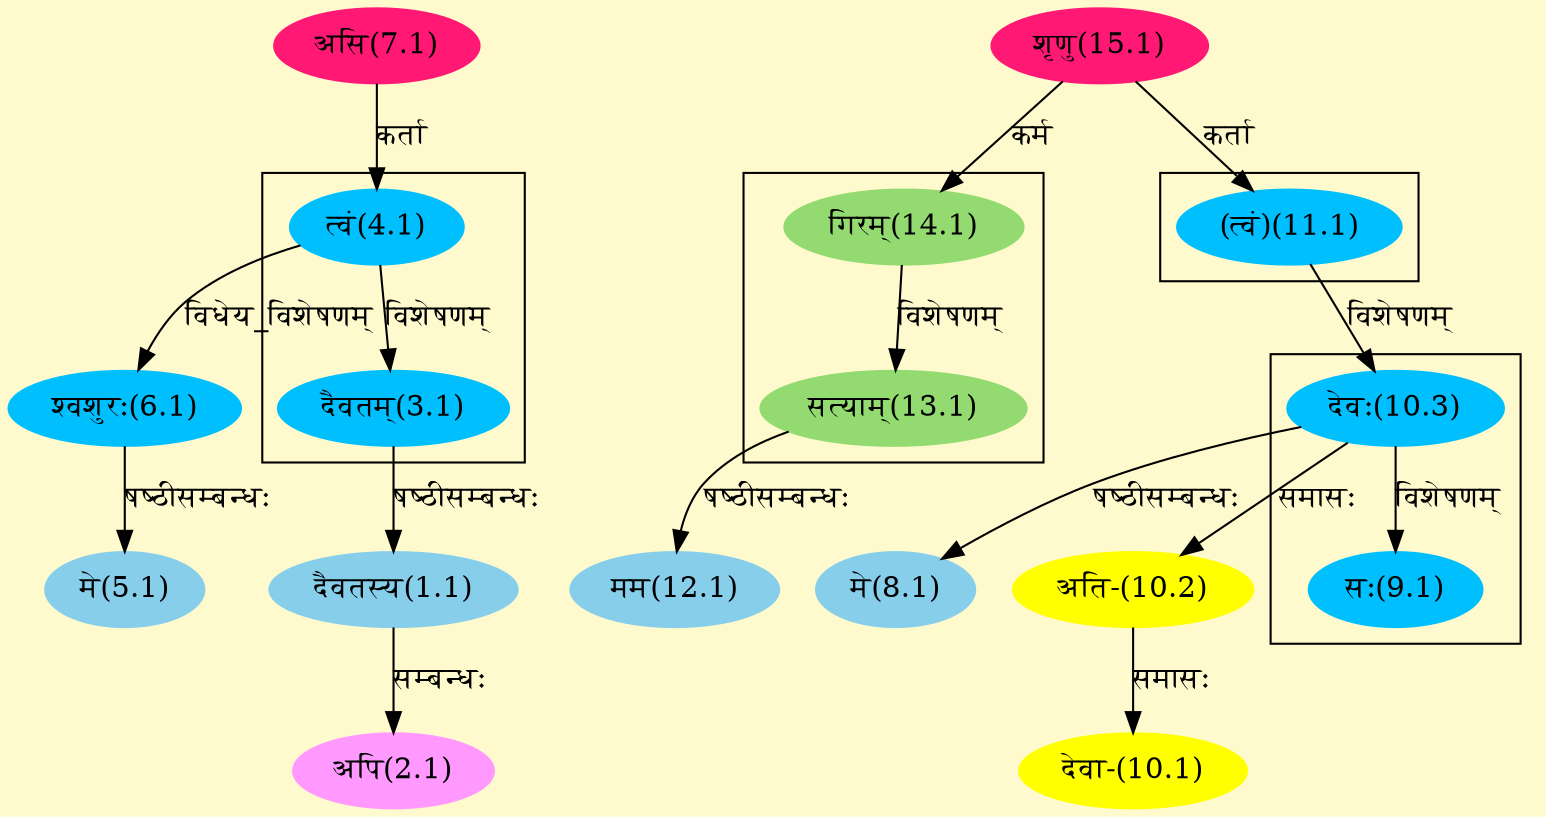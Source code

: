 digraph G{
rankdir=BT;
 compound=true;
 bgcolor="lemonchiffon1";

subgraph cluster_1{
Node3_1 [style=filled, color="#00BFFF" label = "दैवतम्(3.1)"]
Node4_1 [style=filled, color="#00BFFF" label = "त्वं(4.1)"]

}

subgraph cluster_2{
Node9_1 [style=filled, color="#00BFFF" label = "सः(9.1)"]
Node10_3 [style=filled, color="#00BFFF" label = "देवः(10.3)"]

}

subgraph cluster_3{
Node10_3 [style=filled, color="#00BFFF" label = "देवः(10.3)"]
Node11_1 [style=filled, color="#00BFFF" label = "(त्वं)(11.1)"]

}

subgraph cluster_4{
Node13_1 [style=filled, color="#93DB70" label = "सत्याम्(13.1)"]
Node14_1 [style=filled, color="#93DB70" label = "गिरम्(14.1)"]

}
Node1_1 [style=filled, color="#87CEEB" label = "दैवतस्य(1.1)"]
Node3_1 [style=filled, color="#00BFFF" label = "दैवतम्(3.1)"]
Node2_1 [style=filled, color="#FF99FF" label = "अपि(2.1)"]
Node4_1 [style=filled, color="#00BFFF" label = "त्वं(4.1)"]
Node7_1 [style=filled, color="#FF1975" label = "असि(7.1)"]
Node5_1 [style=filled, color="#87CEEB" label = "मे(5.1)"]
Node6_1 [style=filled, color="#00BFFF" label = "श्वशुरः(6.1)"]
Node [style=filled, color="" label = "()"]
Node8_1 [style=filled, color="#87CEEB" label = "मे(8.1)"]
Node10_3 [style=filled, color="#00BFFF" label = "देवः(10.3)"]
Node10_1 [style=filled, color="#FFFF00" label = "देवा-(10.1)"]
Node10_2 [style=filled, color="#FFFF00" label = "अति-(10.2)"]
Node11_1 [style=filled, color="#00BFFF" label = "(त्वं)(11.1)"]
Node15_1 [style=filled, color="#FF1975" label = "शृणु(15.1)"]
Node12_1 [style=filled, color="#87CEEB" label = "मम(12.1)"]
Node13_1 [style=filled, color="#93DB70" label = "सत्याम्(13.1)"]
Node14_1 [style=filled, color="#93DB70" label = "गिरम्(14.1)"]
/* Start of Relations section */

Node1_1 -> Node3_1 [  label="षष्ठीसम्बन्धः"  dir="back" ]
Node2_1 -> Node1_1 [  label="सम्बन्धः"  dir="back" ]
Node3_1 -> Node4_1 [  label="विशेषणम्"  dir="back" ]
Node4_1 -> Node7_1 [  label="कर्ता"  dir="back" ]
Node5_1 -> Node6_1 [  label="षष्ठीसम्बन्धः"  dir="back" ]
Node6_1 -> Node4_1 [  label="विधेय_विशेषणम्"  dir="back" ]
Node8_1 -> Node10_3 [  label="षष्ठीसम्बन्धः"  dir="back" ]
Node9_1 -> Node10_3 [  label="विशेषणम्"  dir="back" ]
Node10_1 -> Node10_2 [  label="समासः"  dir="back" ]
Node10_2 -> Node10_3 [  label="समासः"  dir="back" ]
Node10_3 -> Node11_1 [  label="विशेषणम्"  dir="back" ]
Node11_1 -> Node15_1 [  label="कर्ता"  dir="back" ]
Node12_1 -> Node13_1 [  label="षष्ठीसम्बन्धः"  dir="back" ]
Node13_1 -> Node14_1 [  label="विशेषणम्"  dir="back" ]
Node14_1 -> Node15_1 [  label="कर्म"  dir="back" ]
}
